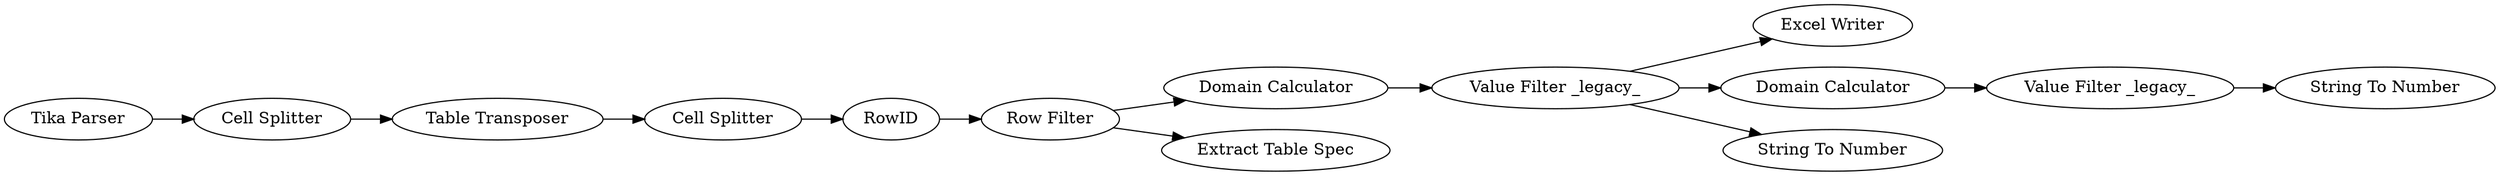 digraph {
	1362 -> 1361
	6 -> 1355
	1381 -> 1379
	1361 -> 1380
	1385 -> 1384
	1361 -> 1364
	1356 -> 1362
	1381 -> 1382
	1355 -> 1356
	5 -> 6
	1380 -> 1381
	1384 -> 1383
	1381 -> 1385
	5 [label="Tika Parser"]
	1383 [label="String To Number"]
	1380 [label="Domain Calculator"]
	1379 [label="Excel Writer"]
	1362 [label=RowID]
	1355 [label="Table Transposer"]
	1381 [label="Value Filter _legacy_"]
	1385 [label="Domain Calculator"]
	1384 [label="Value Filter _legacy_"]
	1361 [label="Row Filter"]
	6 [label="Cell Splitter"]
	1382 [label="String To Number"]
	1364 [label="Extract Table Spec"]
	1356 [label="Cell Splitter"]
	rankdir=LR
}
